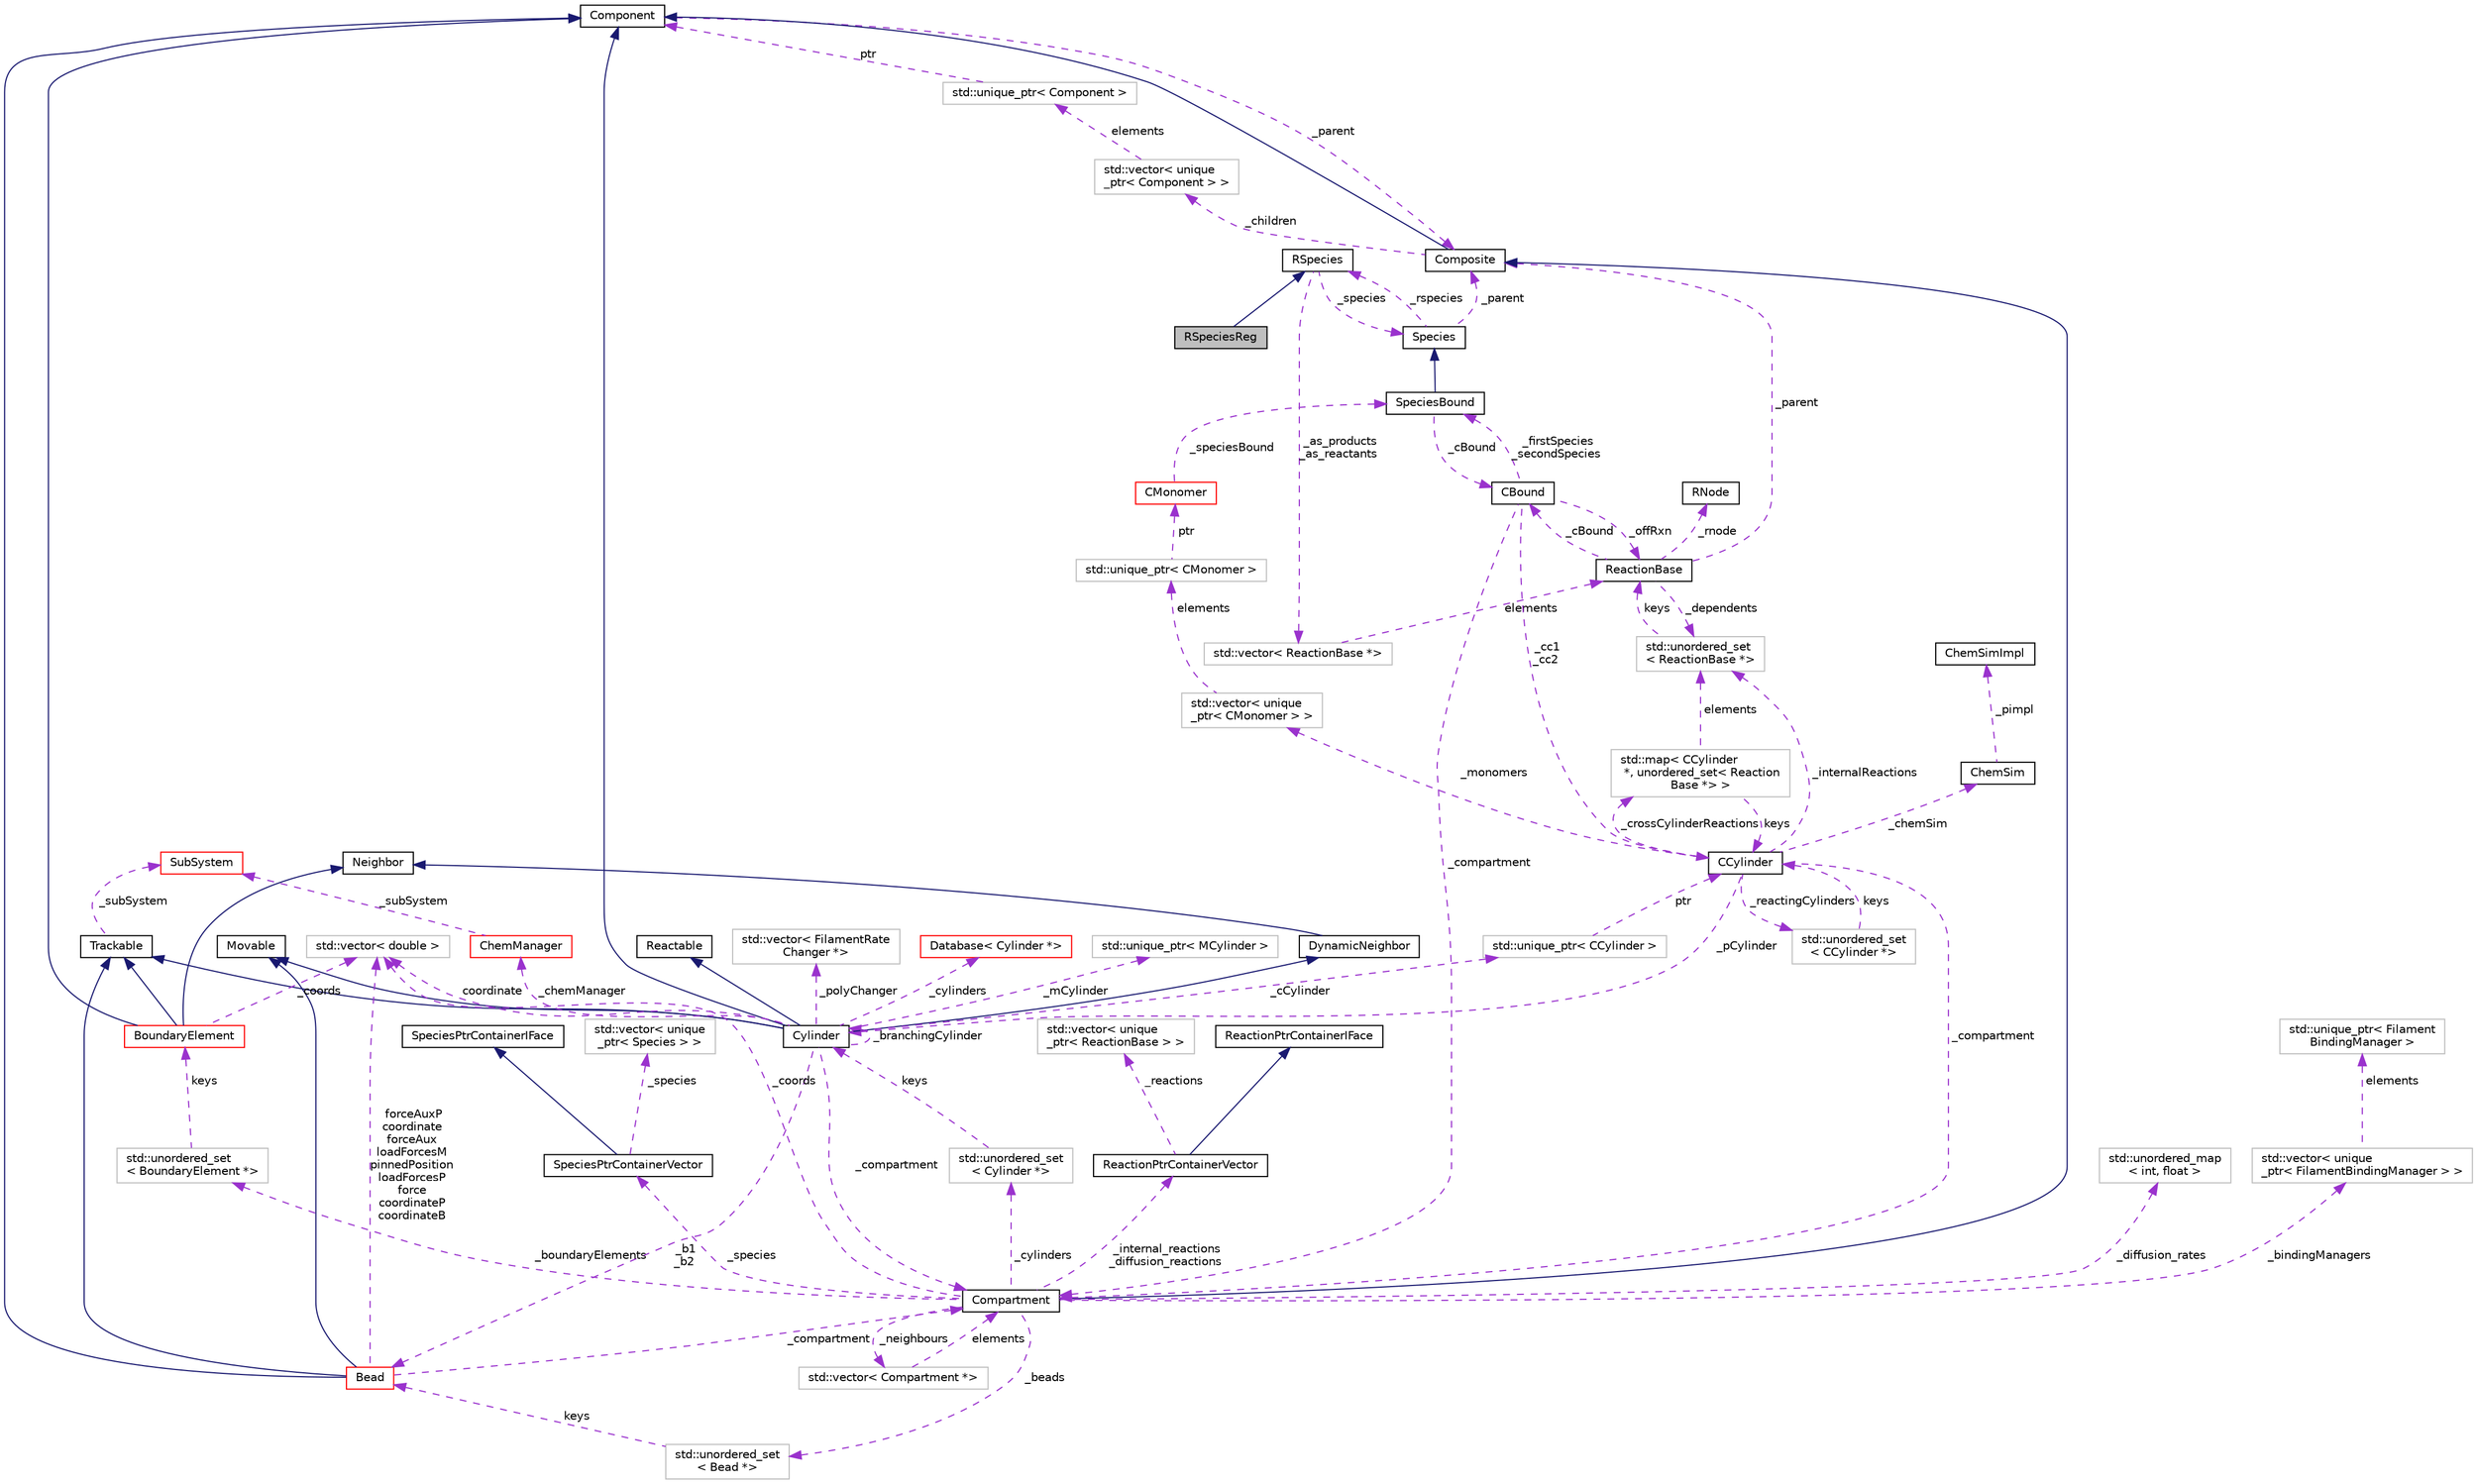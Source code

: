 digraph "RSpeciesReg"
{
 // INTERACTIVE_SVG=YES
  edge [fontname="Helvetica",fontsize="10",labelfontname="Helvetica",labelfontsize="10"];
  node [fontname="Helvetica",fontsize="10",shape=record];
  Node2 [label="RSpeciesReg",height=0.2,width=0.4,color="black", fillcolor="grey75", style="filled", fontcolor="black"];
  Node3 -> Node2 [dir="back",color="midnightblue",fontsize="10",style="solid",fontname="Helvetica"];
  Node3 [label="RSpecies",height=0.2,width=0.4,color="black", fillcolor="white", style="filled",URL="$classRSpecies.html",tooltip="Represents the reactive aspect of chemical molecules. "];
  Node4 -> Node3 [dir="back",color="darkorchid3",fontsize="10",style="dashed",label=" _as_products\n_as_reactants" ,fontname="Helvetica"];
  Node4 [label="std::vector\< ReactionBase *\>",height=0.2,width=0.4,color="grey75", fillcolor="white", style="filled"];
  Node5 -> Node4 [dir="back",color="darkorchid3",fontsize="10",style="dashed",label=" elements" ,fontname="Helvetica"];
  Node5 [label="ReactionBase",height=0.2,width=0.4,color="black", fillcolor="white", style="filled",URL="$classReactionBase.html",tooltip="Represents an abstract interface for simple chemical reactions of the form A + B -> C..."];
  Node6 -> Node5 [dir="back",color="darkorchid3",fontsize="10",style="dashed",label=" _parent" ,fontname="Helvetica"];
  Node6 [label="Composite",height=0.2,width=0.4,color="black", fillcolor="white", style="filled",URL="$classComposite.html",tooltip="The aggregating class for the Composite pattern. "];
  Node7 -> Node6 [dir="back",color="midnightblue",fontsize="10",style="solid",fontname="Helvetica"];
  Node7 [label="Component",height=0.2,width=0.4,color="black", fillcolor="white", style="filled",URL="$classComponent.html",tooltip="The base class for the Composite pattern hieararchy. "];
  Node6 -> Node7 [dir="back",color="darkorchid3",fontsize="10",style="dashed",label=" _parent" ,fontname="Helvetica"];
  Node8 -> Node6 [dir="back",color="darkorchid3",fontsize="10",style="dashed",label=" _children" ,fontname="Helvetica"];
  Node8 [label="std::vector\< unique\l_ptr\< Component \> \>",height=0.2,width=0.4,color="grey75", fillcolor="white", style="filled"];
  Node9 -> Node8 [dir="back",color="darkorchid3",fontsize="10",style="dashed",label=" elements" ,fontname="Helvetica"];
  Node9 [label="std::unique_ptr\< Component \>",height=0.2,width=0.4,color="grey75", fillcolor="white", style="filled"];
  Node7 -> Node9 [dir="back",color="darkorchid3",fontsize="10",style="dashed",label=" ptr" ,fontname="Helvetica"];
  Node10 -> Node5 [dir="back",color="darkorchid3",fontsize="10",style="dashed",label=" _dependents" ,fontname="Helvetica"];
  Node10 [label="std::unordered_set\l\< ReactionBase *\>",height=0.2,width=0.4,color="grey75", fillcolor="white", style="filled"];
  Node5 -> Node10 [dir="back",color="darkorchid3",fontsize="10",style="dashed",label=" keys" ,fontname="Helvetica"];
  Node11 -> Node5 [dir="back",color="darkorchid3",fontsize="10",style="dashed",label=" _cBound" ,fontname="Helvetica"];
  Node11 [label="CBound",height=0.2,width=0.4,color="black", fillcolor="white", style="filled",URL="$classCBound.html",tooltip="Represents a chemical object that is bound to a Filament. "];
  Node12 -> Node11 [dir="back",color="darkorchid3",fontsize="10",style="dashed",label=" _cc1\n_cc2" ,fontname="Helvetica"];
  Node12 [label="CCylinder",height=0.2,width=0.4,color="black", fillcolor="white", style="filled",URL="$classCCylinder.html",tooltip="Holds all CMonomers and Reactions associated with it. "];
  Node13 -> Node12 [dir="back",color="darkorchid3",fontsize="10",style="dashed",label=" _crossCylinderReactions" ,fontname="Helvetica"];
  Node13 [label="std::map\< CCylinder\l *, unordered_set\< Reaction\lBase *\> \>",height=0.2,width=0.4,color="grey75", fillcolor="white", style="filled"];
  Node12 -> Node13 [dir="back",color="darkorchid3",fontsize="10",style="dashed",label=" keys" ,fontname="Helvetica"];
  Node10 -> Node13 [dir="back",color="darkorchid3",fontsize="10",style="dashed",label=" elements" ,fontname="Helvetica"];
  Node14 -> Node12 [dir="back",color="darkorchid3",fontsize="10",style="dashed",label=" _monomers" ,fontname="Helvetica"];
  Node14 [label="std::vector\< unique\l_ptr\< CMonomer \> \>",height=0.2,width=0.4,color="grey75", fillcolor="white", style="filled"];
  Node15 -> Node14 [dir="back",color="darkorchid3",fontsize="10",style="dashed",label=" elements" ,fontname="Helvetica"];
  Node15 [label="std::unique_ptr\< CMonomer \>",height=0.2,width=0.4,color="grey75", fillcolor="white", style="filled"];
  Node16 -> Node15 [dir="back",color="darkorchid3",fontsize="10",style="dashed",label=" ptr" ,fontname="Helvetica"];
  Node16 [label="CMonomer",height=0.2,width=0.4,color="red", fillcolor="white", style="filled",URL="$classCMonomer.html",tooltip="Represents a container for all Species that could be contained in a particular filament element at a ..."];
  Node21 -> Node16 [dir="back",color="darkorchid3",fontsize="10",style="dashed",label=" _speciesBound" ,fontname="Helvetica"];
  Node21 [label="SpeciesBound",height=0.2,width=0.4,color="black", fillcolor="white", style="filled",URL="$classSpeciesBound.html",tooltip="Used for species that can be bound to a Filament. "];
  Node20 -> Node21 [dir="back",color="midnightblue",fontsize="10",style="solid",fontname="Helvetica"];
  Node20 [label="Species",height=0.2,width=0.4,color="black", fillcolor="white", style="filled",URL="$classSpecies.html",tooltip="Represents chemical molecules, tracks their copy number and can be used in Reactions. "];
  Node3 -> Node20 [dir="back",color="darkorchid3",fontsize="10",style="dashed",label=" _rspecies" ,fontname="Helvetica"];
  Node6 -> Node20 [dir="back",color="darkorchid3",fontsize="10",style="dashed",label=" _parent" ,fontname="Helvetica"];
  Node11 -> Node21 [dir="back",color="darkorchid3",fontsize="10",style="dashed",label=" _cBound" ,fontname="Helvetica"];
  Node22 -> Node12 [dir="back",color="darkorchid3",fontsize="10",style="dashed",label=" _pCylinder" ,fontname="Helvetica"];
  Node22 [label="Cylinder",height=0.2,width=0.4,color="black", fillcolor="white", style="filled",URL="$classCylinder.html",tooltip="A container to store a MCylinder and CCylinder. "];
  Node7 -> Node22 [dir="back",color="midnightblue",fontsize="10",style="solid",fontname="Helvetica"];
  Node23 -> Node22 [dir="back",color="midnightblue",fontsize="10",style="solid",fontname="Helvetica"];
  Node23 [label="Trackable",height=0.2,width=0.4,color="black", fillcolor="white", style="filled",URL="$classTrackable.html",tooltip="An abstract base class for a trackable object in the SubSystem. "];
  Node24 -> Node23 [dir="back",color="darkorchid3",fontsize="10",style="dashed",label=" _subSystem" ,fontname="Helvetica"];
  Node24 [label="SubSystem",height=0.2,width=0.4,color="red", fillcolor="white", style="filled",URL="$classSubSystem.html",tooltip="Manages all Movables and Reactables. "];
  Node26 -> Node22 [dir="back",color="midnightblue",fontsize="10",style="solid",fontname="Helvetica"];
  Node26 [label="Movable",height=0.2,width=0.4,color="black", fillcolor="white", style="filled",URL="$classMovable.html",tooltip="An abstract base class for a movable element in the SubSystem. "];
  Node28 -> Node22 [dir="back",color="midnightblue",fontsize="10",style="solid",fontname="Helvetica"];
  Node28 [label="Reactable",height=0.2,width=0.4,color="black", fillcolor="white", style="filled",URL="$classReactable.html",tooltip="An abstract base class for a reactable element in the SubSystem. "];
  Node62 -> Node22 [dir="back",color="midnightblue",fontsize="10",style="solid",fontname="Helvetica"];
  Node62 [label="DynamicNeighbor",height=0.2,width=0.4,color="black", fillcolor="white", style="filled",URL="$classDynamicNeighbor.html",tooltip="An abstract base class for any element that can be added or removed from a NeighborList dynamically a..."];
  Node36 -> Node62 [dir="back",color="midnightblue",fontsize="10",style="solid",fontname="Helvetica"];
  Node36 [label="Neighbor",height=0.2,width=0.4,color="black", fillcolor="white", style="filled",URL="$classNeighbor.html",tooltip="An abstract base class for any element that can be added or removed from a NeighborList statically at..."];
  Node22 -> Node22 [dir="back",color="darkorchid3",fontsize="10",style="dashed",label=" _branchingCylinder" ,fontname="Helvetica"];
  Node63 -> Node22 [dir="back",color="darkorchid3",fontsize="10",style="dashed",label=" _polyChanger" ,fontname="Helvetica"];
  Node63 [label="std::vector\< FilamentRate\lChanger *\>",height=0.2,width=0.4,color="grey75", fillcolor="white", style="filled"];
  Node65 -> Node22 [dir="back",color="darkorchid3",fontsize="10",style="dashed",label=" _cCylinder" ,fontname="Helvetica"];
  Node65 [label="std::unique_ptr\< CCylinder \>",height=0.2,width=0.4,color="grey75", fillcolor="white", style="filled"];
  Node12 -> Node65 [dir="back",color="darkorchid3",fontsize="10",style="dashed",label=" ptr" ,fontname="Helvetica"];
  Node42 -> Node22 [dir="back",color="darkorchid3",fontsize="10",style="dashed",label=" _b1\n_b2" ,fontname="Helvetica"];
  Node42 [label="Bead",height=0.2,width=0.4,color="red", fillcolor="white", style="filled",URL="$classBead.html",tooltip="Represents a single coordinate between Cylinders, and holds forces needed for mechanical equilibratio..."];
  Node7 -> Node42 [dir="back",color="midnightblue",fontsize="10",style="solid",fontname="Helvetica"];
  Node23 -> Node42 [dir="back",color="midnightblue",fontsize="10",style="solid",fontname="Helvetica"];
  Node26 -> Node42 [dir="back",color="midnightblue",fontsize="10",style="solid",fontname="Helvetica"];
  Node40 -> Node42 [dir="back",color="darkorchid3",fontsize="10",style="dashed",label=" _compartment" ,fontname="Helvetica"];
  Node40 [label="Compartment",height=0.2,width=0.4,color="black", fillcolor="white", style="filled",URL="$classCompartment.html",tooltip="A container or holding Species and Reactions. "];
  Node6 -> Node40 [dir="back",color="midnightblue",fontsize="10",style="solid",fontname="Helvetica"];
  Node41 -> Node40 [dir="back",color="darkorchid3",fontsize="10",style="dashed",label=" _beads" ,fontname="Helvetica"];
  Node41 [label="std::unordered_set\l\< Bead *\>",height=0.2,width=0.4,color="grey75", fillcolor="white", style="filled"];
  Node42 -> Node41 [dir="back",color="darkorchid3",fontsize="10",style="dashed",label=" keys" ,fontname="Helvetica"];
  Node44 -> Node40 [dir="back",color="darkorchid3",fontsize="10",style="dashed",label=" _neighbours" ,fontname="Helvetica"];
  Node44 [label="std::vector\< Compartment *\>",height=0.2,width=0.4,color="grey75", fillcolor="white", style="filled"];
  Node40 -> Node44 [dir="back",color="darkorchid3",fontsize="10",style="dashed",label=" elements" ,fontname="Helvetica"];
  Node45 -> Node40 [dir="back",color="darkorchid3",fontsize="10",style="dashed",label=" _cylinders" ,fontname="Helvetica"];
  Node45 [label="std::unordered_set\l\< Cylinder *\>",height=0.2,width=0.4,color="grey75", fillcolor="white", style="filled"];
  Node22 -> Node45 [dir="back",color="darkorchid3",fontsize="10",style="dashed",label=" keys" ,fontname="Helvetica"];
  Node46 -> Node40 [dir="back",color="darkorchid3",fontsize="10",style="dashed",label=" _boundaryElements" ,fontname="Helvetica"];
  Node46 [label="std::unordered_set\l\< BoundaryElement *\>",height=0.2,width=0.4,color="grey75", fillcolor="white", style="filled"];
  Node35 -> Node46 [dir="back",color="darkorchid3",fontsize="10",style="dashed",label=" keys" ,fontname="Helvetica"];
  Node35 [label="BoundaryElement",height=0.2,width=0.4,color="red", fillcolor="white", style="filled",URL="$classBoundaryElement.html",tooltip="Represents an element of a BoundarySurface. "];
  Node7 -> Node35 [dir="back",color="midnightblue",fontsize="10",style="solid",fontname="Helvetica"];
  Node23 -> Node35 [dir="back",color="midnightblue",fontsize="10",style="solid",fontname="Helvetica"];
  Node36 -> Node35 [dir="back",color="midnightblue",fontsize="10",style="solid",fontname="Helvetica"];
  Node38 -> Node35 [dir="back",color="darkorchid3",fontsize="10",style="dashed",label=" _coords" ,fontname="Helvetica"];
  Node38 [label="std::vector\< double \>",height=0.2,width=0.4,color="grey75", fillcolor="white", style="filled"];
  Node47 -> Node40 [dir="back",color="darkorchid3",fontsize="10",style="dashed",label=" _internal_reactions\n_diffusion_reactions" ,fontname="Helvetica"];
  Node47 [label="ReactionPtrContainerVector",height=0.2,width=0.4,color="black", fillcolor="white", style="filled",URL="$classReactionPtrContainerVector.html",tooltip="A concrete class implementing the ReactionPtrContainerIFace, using vector<unique_ptr<ReactionBase>> a..."];
  Node48 -> Node47 [dir="back",color="midnightblue",fontsize="10",style="solid",fontname="Helvetica"];
  Node48 [label="ReactionPtrContainerIFace",height=0.2,width=0.4,color="black", fillcolor="white", style="filled",URL="$classReactionPtrContainerIFace.html",tooltip="An abstract interface for a container of pointers to reaction objects. "];
  Node49 -> Node47 [dir="back",color="darkorchid3",fontsize="10",style="dashed",label=" _reactions" ,fontname="Helvetica"];
  Node49 [label="std::vector\< unique\l_ptr\< ReactionBase \> \>",height=0.2,width=0.4,color="grey75", fillcolor="white", style="filled"];
  Node51 -> Node40 [dir="back",color="darkorchid3",fontsize="10",style="dashed",label=" _diffusion_rates" ,fontname="Helvetica"];
  Node51 [label="std::unordered_map\l\< int, float \>",height=0.2,width=0.4,color="grey75", fillcolor="white", style="filled"];
  Node38 -> Node40 [dir="back",color="darkorchid3",fontsize="10",style="dashed",label=" _coords" ,fontname="Helvetica"];
  Node52 -> Node40 [dir="back",color="darkorchid3",fontsize="10",style="dashed",label=" _bindingManagers" ,fontname="Helvetica"];
  Node52 [label="std::vector\< unique\l_ptr\< FilamentBindingManager \> \>",height=0.2,width=0.4,color="grey75", fillcolor="white", style="filled"];
  Node53 -> Node52 [dir="back",color="darkorchid3",fontsize="10",style="dashed",label=" elements" ,fontname="Helvetica"];
  Node53 [label="std::unique_ptr\< Filament\lBindingManager \>",height=0.2,width=0.4,color="grey75", fillcolor="white", style="filled"];
  Node57 -> Node40 [dir="back",color="darkorchid3",fontsize="10",style="dashed",label=" _species" ,fontname="Helvetica"];
  Node57 [label="SpeciesPtrContainerVector",height=0.2,width=0.4,color="black", fillcolor="white", style="filled",URL="$classSpeciesPtrContainerVector.html",tooltip="A concrete class implementing the SpeciesPtrContainerIFace, using vector<unique_ptr<Species>> as the ..."];
  Node58 -> Node57 [dir="back",color="midnightblue",fontsize="10",style="solid",fontname="Helvetica"];
  Node58 [label="SpeciesPtrContainerIFace",height=0.2,width=0.4,color="black", fillcolor="white", style="filled",URL="$classSpeciesPtrContainerIFace.html",tooltip="An abstract interface for a container of pointers to Species objects. "];
  Node59 -> Node57 [dir="back",color="darkorchid3",fontsize="10",style="dashed",label=" _species" ,fontname="Helvetica"];
  Node59 [label="std::vector\< unique\l_ptr\< Species \> \>",height=0.2,width=0.4,color="grey75", fillcolor="white", style="filled"];
  Node38 -> Node42 [dir="back",color="darkorchid3",fontsize="10",style="dashed",label=" forceAuxP\ncoordinate\nforceAux\nloadForcesM\npinnedPosition\nloadForcesP\nforce\ncoordinateP\ncoordinateB" ,fontname="Helvetica"];
  Node66 -> Node22 [dir="back",color="darkorchid3",fontsize="10",style="dashed",label=" _cylinders" ,fontname="Helvetica"];
  Node66 [label="Database\< Cylinder *\>",height=0.2,width=0.4,color="red", fillcolor="white", style="filled",URL="$classDatabase.html"];
  Node40 -> Node22 [dir="back",color="darkorchid3",fontsize="10",style="dashed",label=" _compartment" ,fontname="Helvetica"];
  Node68 -> Node22 [dir="back",color="darkorchid3",fontsize="10",style="dashed",label=" _chemManager" ,fontname="Helvetica"];
  Node68 [label="ChemManager",height=0.2,width=0.4,color="red", fillcolor="white", style="filled",URL="$classChemManager.html",tooltip="For initailizing chemical reactions based on a specific system. "];
  Node24 -> Node68 [dir="back",color="darkorchid3",fontsize="10",style="dashed",label=" _subSystem" ,fontname="Helvetica"];
  Node80 -> Node22 [dir="back",color="darkorchid3",fontsize="10",style="dashed",label=" _mCylinder" ,fontname="Helvetica"];
  Node80 [label="std::unique_ptr\< MCylinder \>",height=0.2,width=0.4,color="grey75", fillcolor="white", style="filled"];
  Node38 -> Node22 [dir="back",color="darkorchid3",fontsize="10",style="dashed",label=" coordinate" ,fontname="Helvetica"];
  Node82 -> Node12 [dir="back",color="darkorchid3",fontsize="10",style="dashed",label=" _reactingCylinders" ,fontname="Helvetica"];
  Node82 [label="std::unordered_set\l\< CCylinder *\>",height=0.2,width=0.4,color="grey75", fillcolor="white", style="filled"];
  Node12 -> Node82 [dir="back",color="darkorchid3",fontsize="10",style="dashed",label=" keys" ,fontname="Helvetica"];
  Node40 -> Node12 [dir="back",color="darkorchid3",fontsize="10",style="dashed",label=" _compartment" ,fontname="Helvetica"];
  Node10 -> Node12 [dir="back",color="darkorchid3",fontsize="10",style="dashed",label=" _internalReactions" ,fontname="Helvetica"];
  Node83 -> Node12 [dir="back",color="darkorchid3",fontsize="10",style="dashed",label=" _chemSim" ,fontname="Helvetica"];
  Node83 [label="ChemSim",height=0.2,width=0.4,color="black", fillcolor="white", style="filled",URL="$classChemSim.html",tooltip="Used to manage running a network of chemical reactions. "];
  Node84 -> Node83 [dir="back",color="darkorchid3",fontsize="10",style="dashed",label=" _pimpl" ,fontname="Helvetica"];
  Node84 [label="ChemSimImpl",height=0.2,width=0.4,color="black", fillcolor="white", style="filled",URL="$classChemSimImpl.html",tooltip="An abstract base class for algorithms that run stochastic chemical kinetics. "];
  Node40 -> Node11 [dir="back",color="darkorchid3",fontsize="10",style="dashed",label=" _compartment" ,fontname="Helvetica"];
  Node21 -> Node11 [dir="back",color="darkorchid3",fontsize="10",style="dashed",label=" _firstSpecies\n_secondSpecies" ,fontname="Helvetica"];
  Node5 -> Node11 [dir="back",color="darkorchid3",fontsize="10",style="dashed",label=" _offRxn" ,fontname="Helvetica"];
  Node85 -> Node5 [dir="back",color="darkorchid3",fontsize="10",style="dashed",label=" _rnode" ,fontname="Helvetica"];
  Node85 [label="RNode",height=0.2,width=0.4,color="black", fillcolor="white", style="filled",URL="$classRNode.html",tooltip="This is an abstract base class for classes that need to be associated with the given Reaction object..."];
  Node20 -> Node3 [dir="back",color="darkorchid3",fontsize="10",style="dashed",label=" _species" ,fontname="Helvetica"];
}
